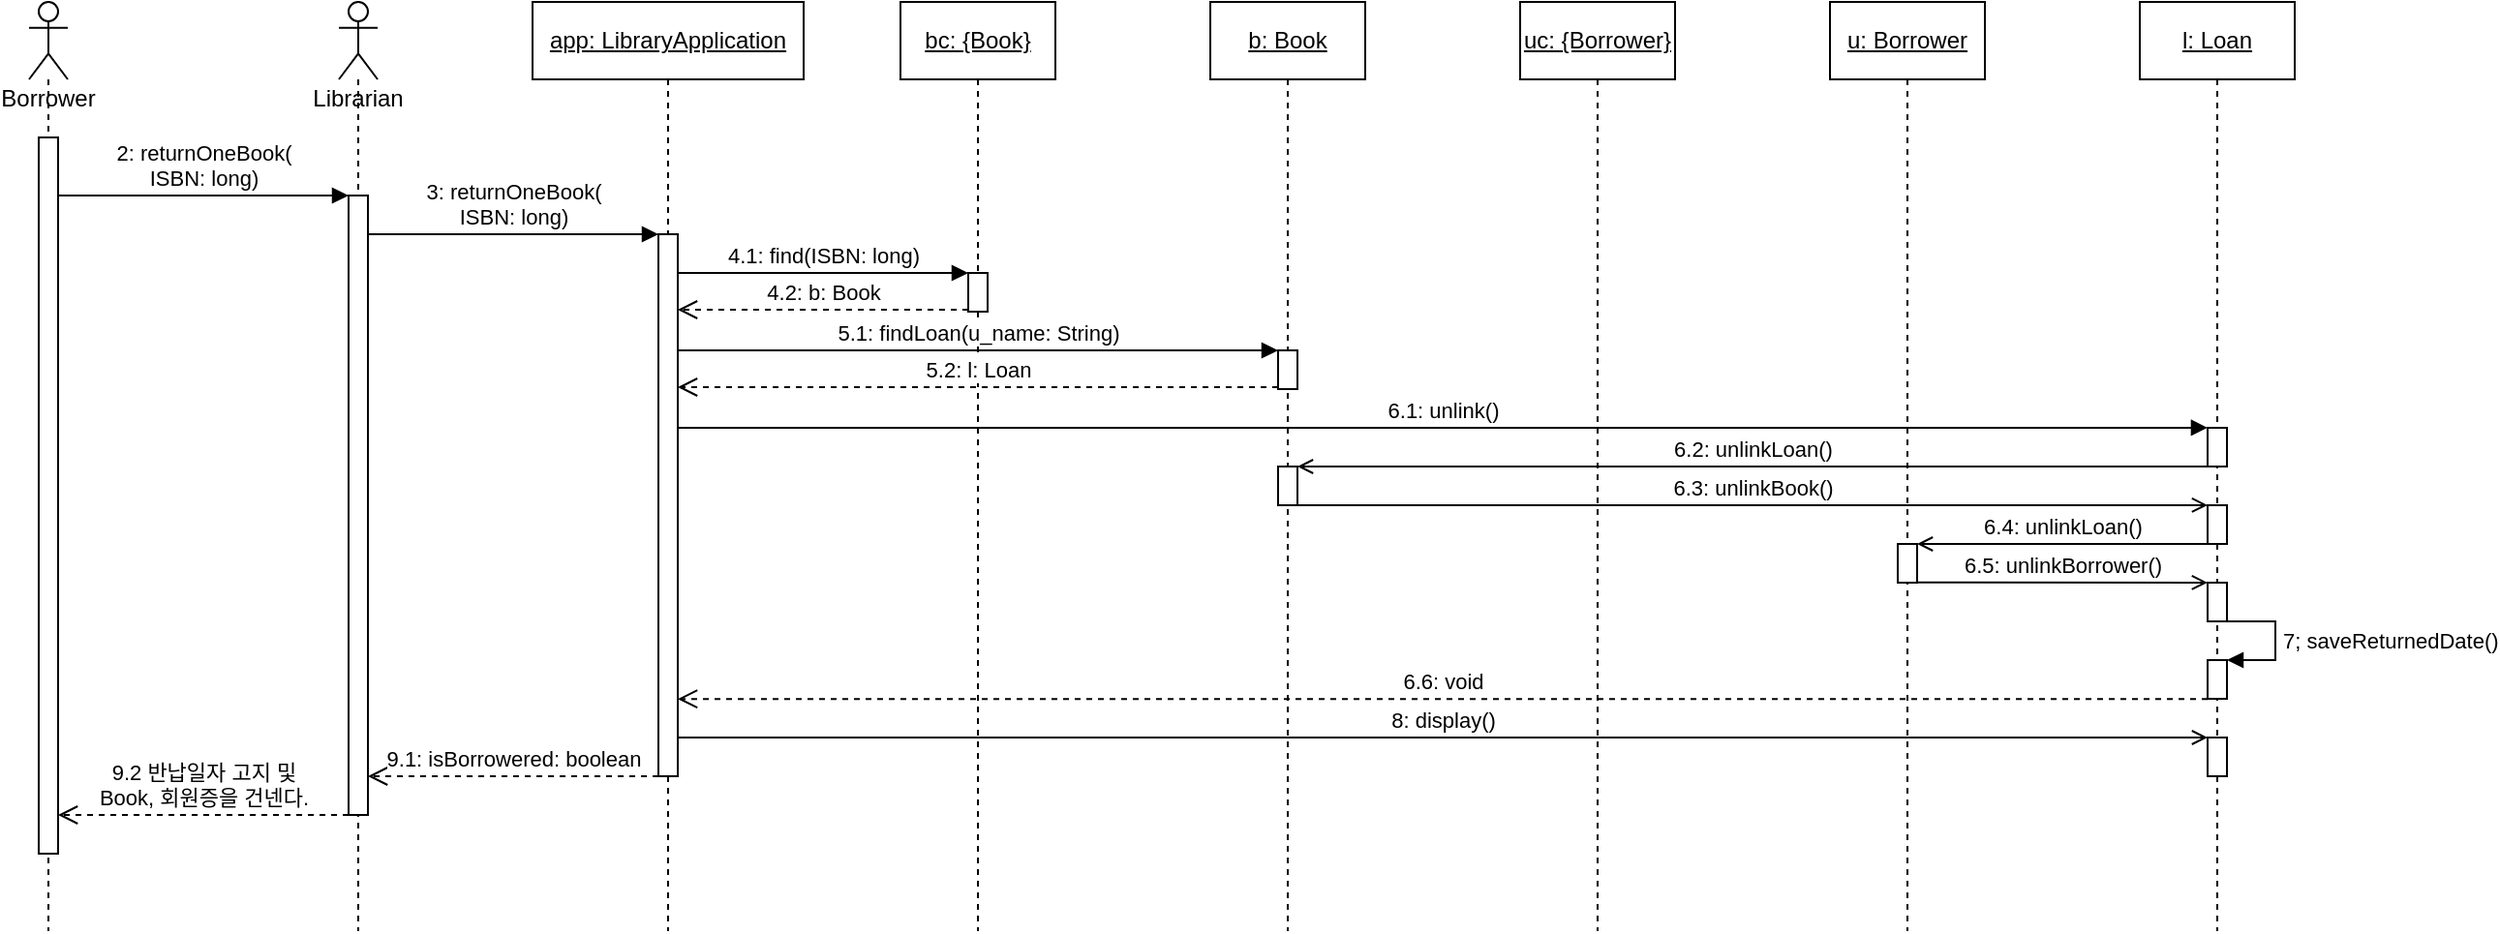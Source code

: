 <mxfile version="22.1.5" type="google">
  <diagram id="SbDjxOFhfJFgFubJpmIF" name="Page-1">
    <mxGraphModel grid="1" page="1" gridSize="10" guides="1" tooltips="1" connect="1" arrows="1" fold="1" pageScale="1" pageWidth="850" pageHeight="1100" math="0" shadow="0">
      <root>
        <mxCell id="0" />
        <mxCell id="1" parent="0" />
        <mxCell id="4" value="Librarian&lt;br&gt;" style="shape=umlLifeline;participant=umlActor;perimeter=lifelinePerimeter;whiteSpace=wrap;html=1;container=1;collapsible=0;recursiveResize=0;verticalAlign=top;spacingTop=36;outlineConnect=0;" vertex="1" parent="1">
          <mxGeometry x="190" y="40" width="20" height="480" as="geometry" />
        </mxCell>
        <mxCell id="57" style="edgeStyle=none;html=1;" edge="1" parent="4" target="4">
          <mxGeometry relative="1" as="geometry">
            <mxPoint x="9.81" y="140" as="sourcePoint" />
          </mxGeometry>
        </mxCell>
        <mxCell id="88" value="" style="html=1;points=[];perimeter=orthogonalPerimeter;" vertex="1" parent="4">
          <mxGeometry x="5" y="100" width="10" height="320" as="geometry" />
        </mxCell>
        <mxCell id="8" value="&lt;u&gt;app: LibraryApplication&lt;/u&gt;" style="shape=umlLifeline;perimeter=lifelinePerimeter;whiteSpace=wrap;html=1;container=1;collapsible=0;recursiveResize=0;outlineConnect=0;" vertex="1" parent="1">
          <mxGeometry x="290" y="40" width="140" height="480" as="geometry" />
        </mxCell>
        <mxCell id="105" value="" style="html=1;points=[];perimeter=orthogonalPerimeter;" vertex="1" parent="8">
          <mxGeometry x="65" y="120" width="10" height="280" as="geometry" />
        </mxCell>
        <mxCell id="11" value="&lt;u&gt;bc: {Book}&lt;/u&gt;" style="shape=umlLifeline;perimeter=lifelinePerimeter;whiteSpace=wrap;html=1;container=1;collapsible=0;recursiveResize=0;outlineConnect=0;" vertex="1" parent="1">
          <mxGeometry x="480" y="40" width="80" height="480" as="geometry" />
        </mxCell>
        <mxCell id="108" value="" style="html=1;points=[];perimeter=orthogonalPerimeter;" vertex="1" parent="11">
          <mxGeometry x="35" y="140" width="10" height="20" as="geometry" />
        </mxCell>
        <mxCell id="48" value="&lt;u style=&quot;&quot;&gt;b: Book&lt;/u&gt;" style="shape=umlLifeline;perimeter=lifelinePerimeter;whiteSpace=wrap;html=1;container=1;collapsible=0;recursiveResize=0;outlineConnect=0;" vertex="1" parent="1">
          <mxGeometry x="640" y="40" width="80" height="480" as="geometry" />
        </mxCell>
        <mxCell id="132" value="" style="html=1;points=[];perimeter=orthogonalPerimeter;" vertex="1" parent="48">
          <mxGeometry x="35" y="240" width="10" height="20" as="geometry" />
        </mxCell>
        <mxCell id="111" value="" style="html=1;points=[];perimeter=orthogonalPerimeter;" vertex="1" parent="48">
          <mxGeometry x="35" y="180" width="10" height="20" as="geometry" />
        </mxCell>
        <mxCell id="85" value="&lt;u&gt;uc: {Borrower}&lt;br&gt;&lt;/u&gt;" style="shape=umlLifeline;perimeter=lifelinePerimeter;whiteSpace=wrap;html=1;container=1;collapsible=0;recursiveResize=0;outlineConnect=0;" vertex="1" parent="1">
          <mxGeometry x="800" y="40" width="80" height="480" as="geometry" />
        </mxCell>
        <mxCell id="86" value="&lt;u&gt;u: Borrower&lt;br&gt;&lt;/u&gt;" style="shape=umlLifeline;perimeter=lifelinePerimeter;whiteSpace=wrap;html=1;container=1;collapsible=0;recursiveResize=0;outlineConnect=0;" vertex="1" parent="1">
          <mxGeometry x="960" y="40" width="80" height="480" as="geometry" />
        </mxCell>
        <mxCell id="149" value="" style="html=1;points=[];perimeter=orthogonalPerimeter;" vertex="1" parent="86">
          <mxGeometry x="35" y="280" width="10" height="20" as="geometry" />
        </mxCell>
        <mxCell id="89" value="2: returnOneBook(&lt;br&gt;ISBN: long)" style="html=1;verticalAlign=bottom;endArrow=block;entryX=0;entryY=0;" edge="1" parent="1" source="91" target="88">
          <mxGeometry relative="1" as="geometry">
            <mxPoint x="200" y="160" as="sourcePoint" />
            <mxPoint as="offset" />
          </mxGeometry>
        </mxCell>
        <mxCell id="90" value="9.2 반납일자 고지 및&lt;br&gt;Book, 회원증을 건넨다." style="html=1;verticalAlign=bottom;endArrow=open;dashed=1;endSize=8;exitX=0.001;exitY=1;exitDx=0;exitDy=0;exitPerimeter=0;" edge="1" parent="1" source="88" target="91">
          <mxGeometry relative="1" as="geometry">
            <mxPoint x="280" y="186" as="targetPoint" />
          </mxGeometry>
        </mxCell>
        <mxCell id="96" value="Borrower" style="shape=umlLifeline;participant=umlActor;perimeter=lifelinePerimeter;whiteSpace=wrap;html=1;container=1;collapsible=0;recursiveResize=0;verticalAlign=top;spacingTop=36;outlineConnect=0;" vertex="1" parent="1">
          <mxGeometry x="30" y="40" width="20" height="480" as="geometry" />
        </mxCell>
        <mxCell id="97" style="edgeStyle=none;html=1;" edge="1" parent="96" target="96">
          <mxGeometry relative="1" as="geometry">
            <mxPoint x="9.81" y="140" as="sourcePoint" />
          </mxGeometry>
        </mxCell>
        <mxCell id="91" value="" style="html=1;points=[];perimeter=orthogonalPerimeter;" vertex="1" parent="96">
          <mxGeometry x="5" y="70" width="10" height="370" as="geometry" />
        </mxCell>
        <mxCell id="106" value="3: returnOneBook(&lt;br&gt;ISBN: long)" style="html=1;verticalAlign=bottom;endArrow=block;entryX=0;entryY=0;" edge="1" parent="1" source="88" target="105">
          <mxGeometry relative="1" as="geometry">
            <mxPoint x="205" y="160" as="sourcePoint" />
          </mxGeometry>
        </mxCell>
        <mxCell id="107" value="9.1: isBorrowered: boolean" style="html=1;verticalAlign=bottom;endArrow=open;dashed=1;endSize=8;exitX=0.001;exitY=1;exitDx=0;exitDy=0;exitPerimeter=0;" edge="1" parent="1" source="105" target="88">
          <mxGeometry relative="1" as="geometry">
            <mxPoint x="205" y="483.0" as="targetPoint" />
          </mxGeometry>
        </mxCell>
        <mxCell id="109" value="4.1: find(ISBN: long)" style="html=1;verticalAlign=bottom;endArrow=block;entryX=0;entryY=0;" edge="1" parent="1" source="105" target="108">
          <mxGeometry relative="1" as="geometry">
            <mxPoint x="440" y="210" as="sourcePoint" />
          </mxGeometry>
        </mxCell>
        <mxCell id="110" value="4.2: b: Book" style="html=1;verticalAlign=bottom;endArrow=open;dashed=1;endSize=8;exitX=0;exitY=0.95;" edge="1" parent="1" source="108" target="105">
          <mxGeometry relative="1" as="geometry">
            <mxPoint x="440" y="286" as="targetPoint" />
          </mxGeometry>
        </mxCell>
        <mxCell id="112" value="5.1: findLoan(u_name: String)" style="html=1;verticalAlign=bottom;endArrow=block;entryX=0;entryY=0;" edge="1" parent="1" source="105" target="111">
          <mxGeometry relative="1" as="geometry">
            <mxPoint x="680" y="270.0" as="sourcePoint" />
          </mxGeometry>
        </mxCell>
        <mxCell id="113" value="5.2: l: Loan" style="html=1;verticalAlign=bottom;endArrow=open;dashed=1;endSize=8;exitX=0;exitY=0.95;" edge="1" parent="1" source="111" target="105">
          <mxGeometry relative="1" as="geometry">
            <mxPoint x="680" y="289" as="targetPoint" />
          </mxGeometry>
        </mxCell>
        <mxCell id="133" value="6.2: unlinkLoan()" style="html=1;verticalAlign=bottom;endArrow=open;entryX=1;entryY=0;endFill=0;" edge="1" parent="1" source="174" target="132">
          <mxGeometry relative="1" as="geometry">
            <mxPoint x="1159.5" y="320" as="sourcePoint" />
          </mxGeometry>
        </mxCell>
        <mxCell id="138" value="6.3: unlinkBook()" style="html=1;verticalAlign=bottom;endArrow=open;entryX=0.002;entryY=-0.001;entryDx=0;entryDy=0;entryPerimeter=0;exitX=1.005;exitY=1.001;exitDx=0;exitDy=0;exitPerimeter=0;endFill=0;" edge="1" parent="1" source="132" target="153">
          <mxGeometry relative="1" as="geometry">
            <mxPoint x="686" y="307" as="sourcePoint" />
            <mxPoint x="695" y="280" as="targetPoint" />
          </mxGeometry>
        </mxCell>
        <mxCell id="150" value="6.4: unlinkLoan()" style="html=1;verticalAlign=bottom;endArrow=open;entryX=1;entryY=0;endFill=0;" edge="1" parent="1" source="153" target="149">
          <mxGeometry relative="1" as="geometry">
            <mxPoint x="1159.5" y="360" as="sourcePoint" />
          </mxGeometry>
        </mxCell>
        <mxCell id="151" value="6.5: unlinkBorrower()" style="html=1;verticalAlign=bottom;endArrow=open;exitX=1.002;exitY=0.996;exitDx=0;exitDy=0;exitPerimeter=0;entryX=-0.003;entryY=-0.002;entryDx=0;entryDy=0;entryPerimeter=0;endFill=0;" edge="1" parent="1" source="149" target="152">
          <mxGeometry relative="1" as="geometry">
            <mxPoint x="1006" y="377" as="sourcePoint" />
            <mxPoint x="1479.5" y="377" as="targetPoint" />
          </mxGeometry>
        </mxCell>
        <mxCell id="164" value="8: display()" style="html=1;verticalAlign=bottom;startArrow=none;endArrow=open;startSize=8;startFill=0;endFill=0;" edge="1" parent="1" source="105" target="163">
          <mxGeometry relative="1" as="geometry">
            <mxPoint x="1095" y="740" as="sourcePoint" />
          </mxGeometry>
        </mxCell>
        <mxCell id="175" value="6.1: unlink()" style="html=1;verticalAlign=bottom;startArrow=none;endArrow=block;startSize=8;startFill=0;entryX=-0.003;entryY=-0.003;entryDx=0;entryDy=0;entryPerimeter=0;" edge="1" parent="1" source="105" target="174">
          <mxGeometry relative="1" as="geometry">
            <mxPoint x="1095" y="290" as="sourcePoint" />
            <mxPoint as="offset" />
          </mxGeometry>
        </mxCell>
        <mxCell id="176" value="6.6: void" style="html=1;verticalAlign=bottom;endArrow=open;dashed=1;endSize=8;exitX=0;exitY=1.005;exitDx=0;exitDy=0;exitPerimeter=0;" edge="1" parent="1" source="154" target="105">
          <mxGeometry relative="1" as="geometry">
            <mxPoint x="1130" y="470" as="sourcePoint" />
            <mxPoint x="1050" y="470" as="targetPoint" />
          </mxGeometry>
        </mxCell>
        <mxCell id="177" value="&lt;u style=&quot;&quot;&gt;l: Loan&lt;/u&gt;" style="shape=umlLifeline;perimeter=lifelinePerimeter;whiteSpace=wrap;html=1;container=1;collapsible=0;recursiveResize=0;outlineConnect=0;" vertex="1" parent="1">
          <mxGeometry x="1120" y="40" width="80" height="480" as="geometry" />
        </mxCell>
        <mxCell id="152" value="" style="html=1;points=[];perimeter=orthogonalPerimeter;" vertex="1" parent="177">
          <mxGeometry x="35" y="300" width="10" height="20" as="geometry" />
        </mxCell>
        <mxCell id="153" value="" style="html=1;points=[];perimeter=orthogonalPerimeter;" vertex="1" parent="177">
          <mxGeometry x="35" y="260" width="10" height="20" as="geometry" />
        </mxCell>
        <mxCell id="154" value="" style="html=1;points=[];perimeter=orthogonalPerimeter;" vertex="1" parent="177">
          <mxGeometry x="35" y="340" width="10" height="20" as="geometry" />
        </mxCell>
        <mxCell id="155" value="7;&amp;nbsp;saveReturnedDate()" style="edgeStyle=orthogonalEdgeStyle;html=1;align=left;spacingLeft=2;endArrow=block;rounded=0;entryX=1;entryY=0;" edge="1" parent="177" source="152" target="154">
          <mxGeometry relative="1" as="geometry">
            <mxPoint x="40" y="320" as="sourcePoint" />
            <Array as="points">
              <mxPoint x="70" y="320" />
              <mxPoint x="70" y="340" />
            </Array>
          </mxGeometry>
        </mxCell>
        <mxCell id="163" value="" style="html=1;points=[];perimeter=orthogonalPerimeter;" vertex="1" parent="177">
          <mxGeometry x="35" y="380" width="10" height="20" as="geometry" />
        </mxCell>
        <mxCell id="174" value="" style="html=1;points=[];perimeter=orthogonalPerimeter;" vertex="1" parent="177">
          <mxGeometry x="35" y="220" width="10" height="20" as="geometry" />
        </mxCell>
      </root>
    </mxGraphModel>
  </diagram>
</mxfile>
